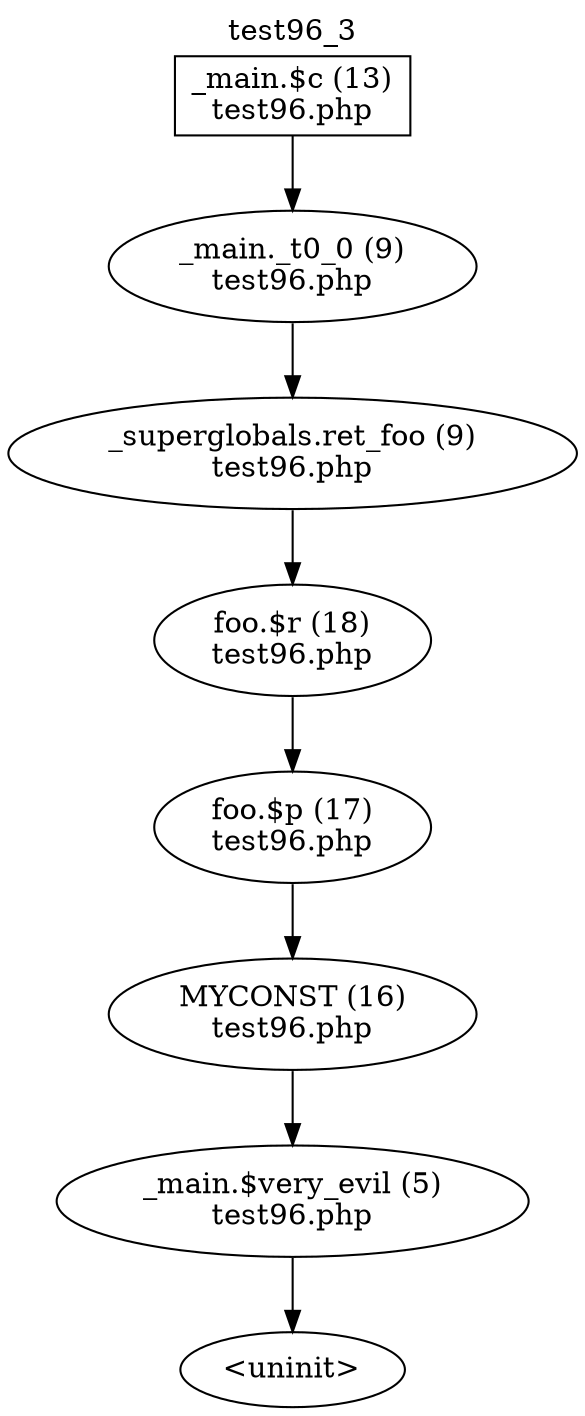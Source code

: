 digraph cfg {
  label="test96_3";
  labelloc=t;
  n1 [shape=box, label="_main.$c (13)\ntest96.php"];
  n2 [shape=ellipse, label="_main._t0_0 (9)\ntest96.php"];
  n3 [shape=ellipse, label="_superglobals.ret_foo (9)\ntest96.php"];
  n4 [shape=ellipse, label="foo.$r (18)\ntest96.php"];
  n5 [shape=ellipse, label="foo.$p (17)\ntest96.php"];
  n6 [shape=ellipse, label="MYCONST (16)\ntest96.php"];
  n7 [shape=ellipse, label="_main.$very_evil (5)\ntest96.php"];
  n8 [shape=ellipse, label="<uninit>"];
  n1 -> n2;
  n2 -> n3;
  n3 -> n4;
  n4 -> n5;
  n5 -> n6;
  n6 -> n7;
  n7 -> n8;
}
